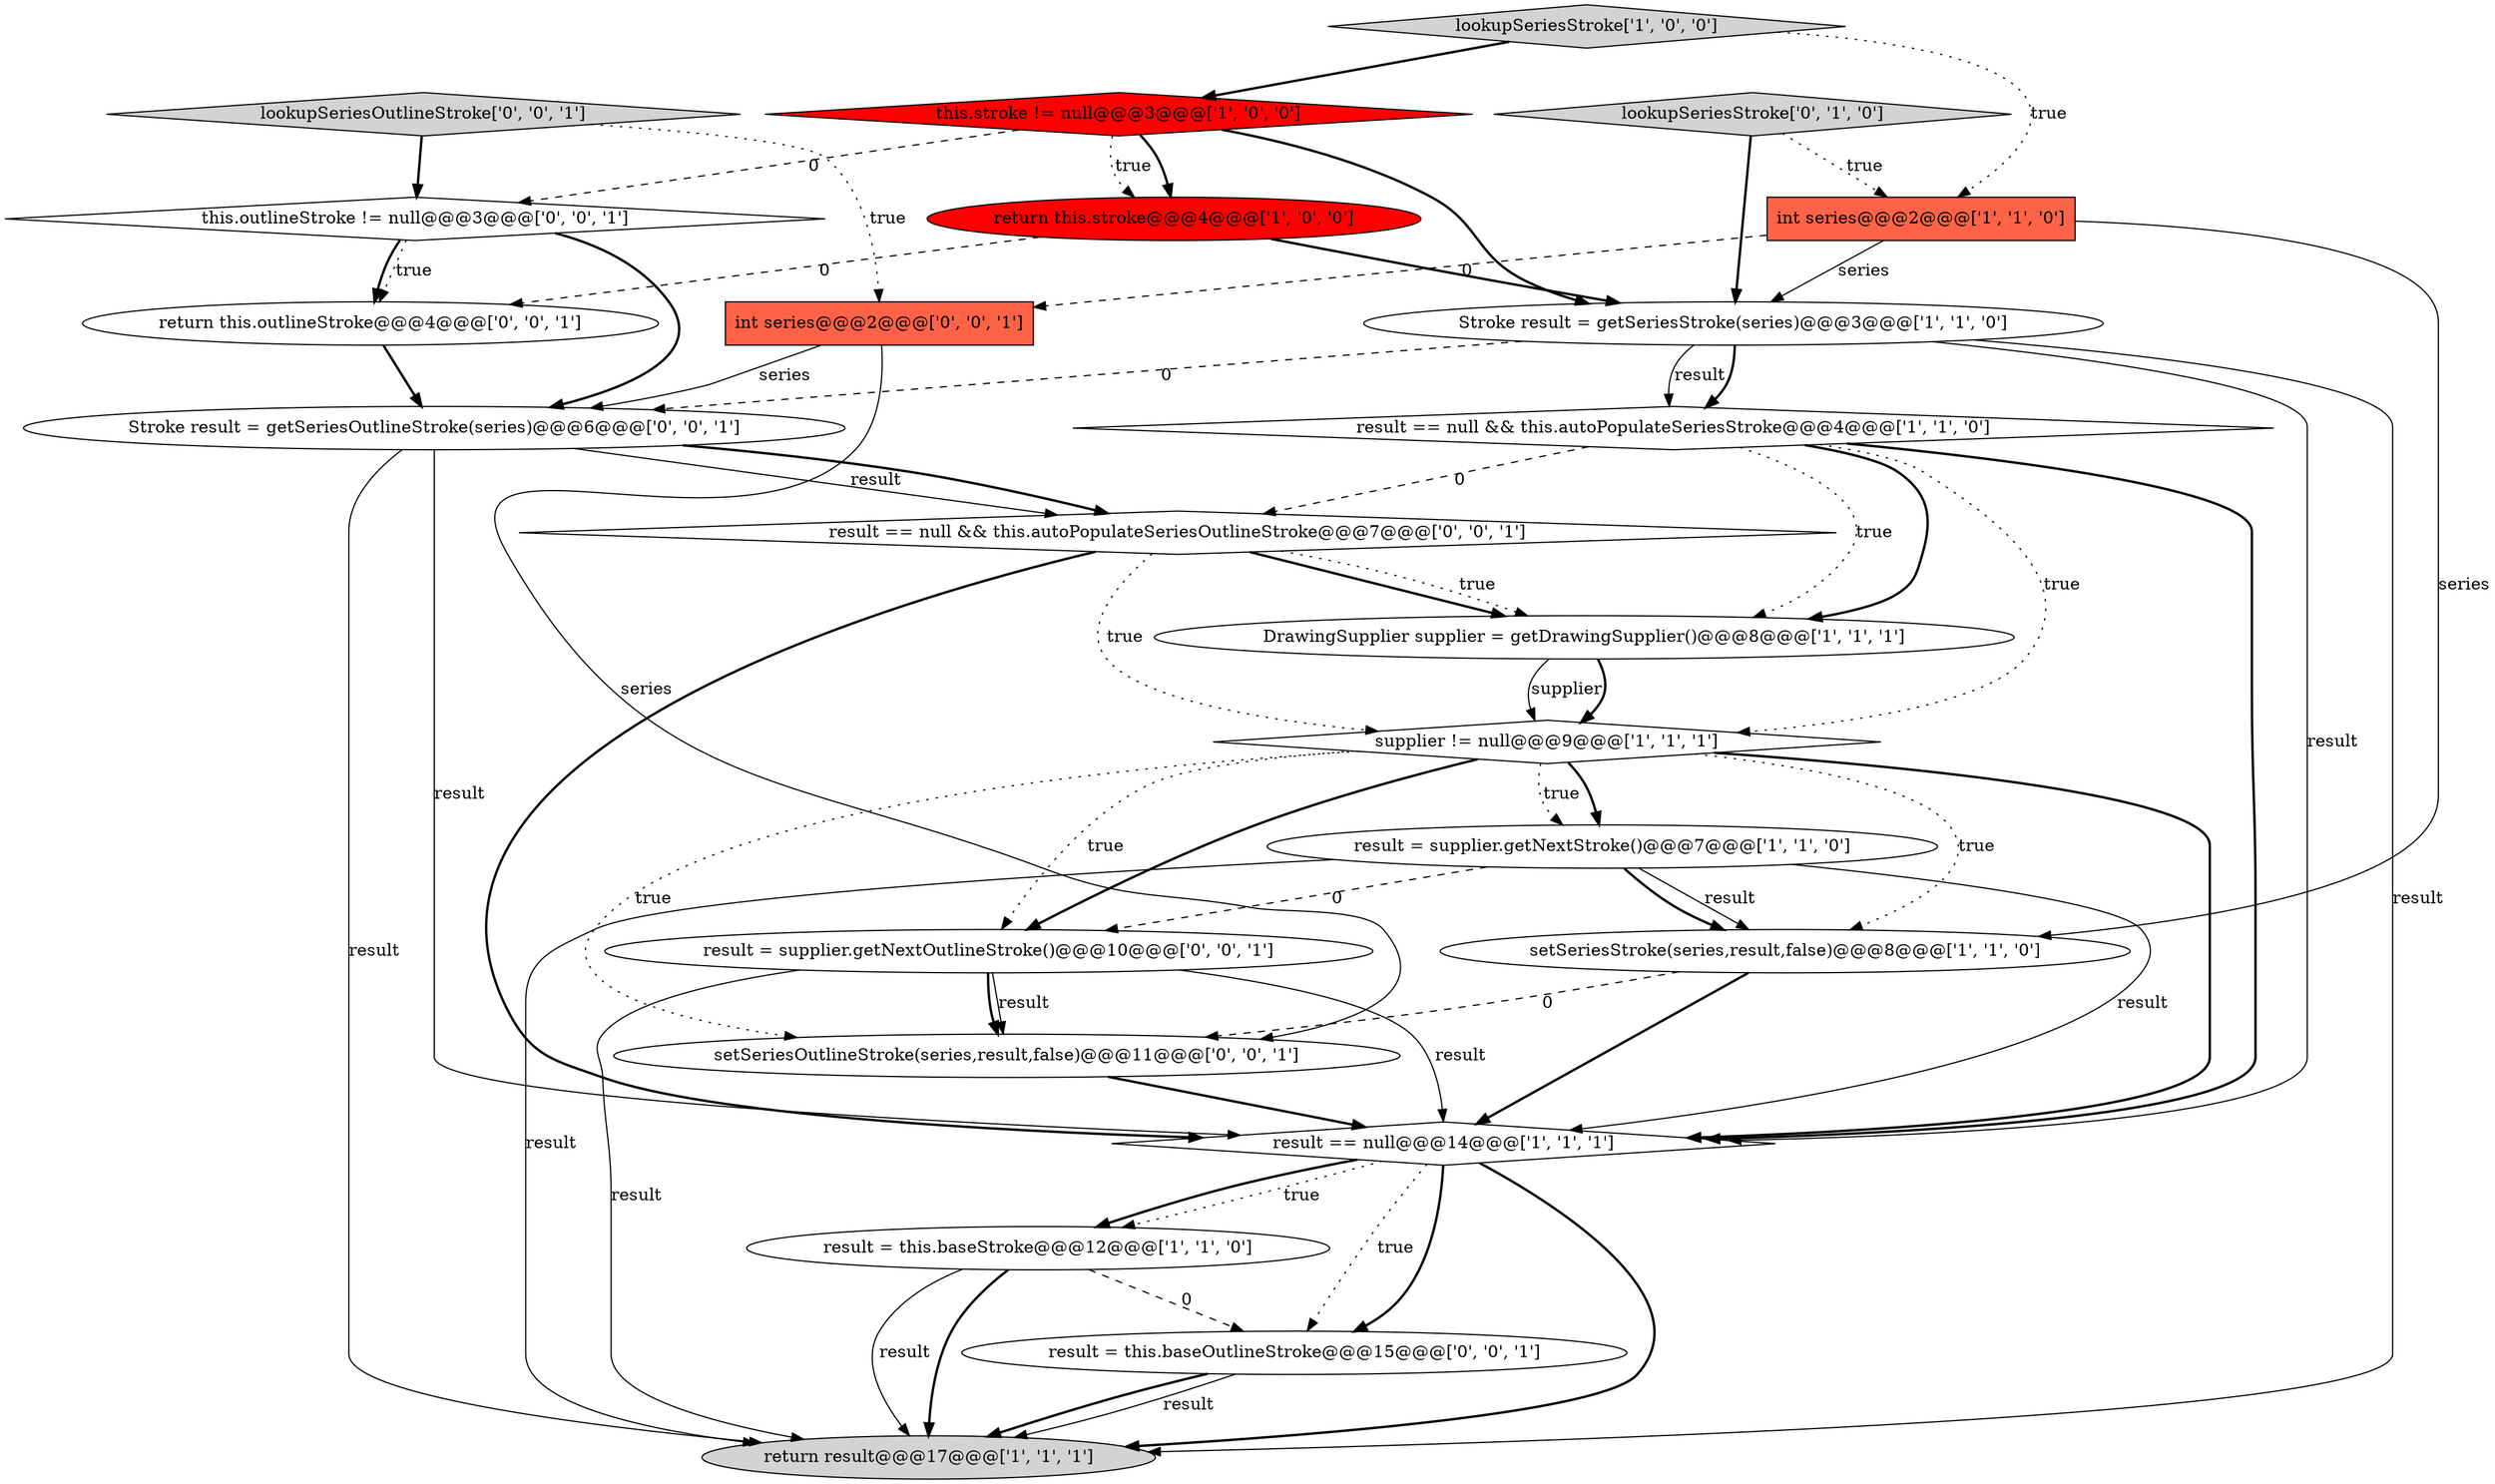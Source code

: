 digraph {
22 [style = filled, label = "this.outlineStroke != null@@@3@@@['0', '0', '1']", fillcolor = white, shape = diamond image = "AAA0AAABBB3BBB"];
17 [style = filled, label = "result = supplier.getNextOutlineStroke()@@@10@@@['0', '0', '1']", fillcolor = white, shape = ellipse image = "AAA0AAABBB3BBB"];
14 [style = filled, label = "return this.outlineStroke@@@4@@@['0', '0', '1']", fillcolor = white, shape = ellipse image = "AAA0AAABBB3BBB"];
4 [style = filled, label = "result = this.baseStroke@@@12@@@['1', '1', '0']", fillcolor = white, shape = ellipse image = "AAA0AAABBB1BBB"];
5 [style = filled, label = "int series@@@2@@@['1', '1', '0']", fillcolor = tomato, shape = box image = "AAA0AAABBB1BBB"];
20 [style = filled, label = "int series@@@2@@@['0', '0', '1']", fillcolor = tomato, shape = box image = "AAA0AAABBB3BBB"];
11 [style = filled, label = "supplier != null@@@9@@@['1', '1', '1']", fillcolor = white, shape = diamond image = "AAA0AAABBB1BBB"];
7 [style = filled, label = "lookupSeriesStroke['1', '0', '0']", fillcolor = lightgray, shape = diamond image = "AAA0AAABBB1BBB"];
16 [style = filled, label = "result = this.baseOutlineStroke@@@15@@@['0', '0', '1']", fillcolor = white, shape = ellipse image = "AAA0AAABBB3BBB"];
10 [style = filled, label = "return result@@@17@@@['1', '1', '1']", fillcolor = lightgray, shape = ellipse image = "AAA0AAABBB1BBB"];
19 [style = filled, label = "lookupSeriesOutlineStroke['0', '0', '1']", fillcolor = lightgray, shape = diamond image = "AAA0AAABBB3BBB"];
13 [style = filled, label = "lookupSeriesStroke['0', '1', '0']", fillcolor = lightgray, shape = diamond image = "AAA0AAABBB2BBB"];
2 [style = filled, label = "DrawingSupplier supplier = getDrawingSupplier()@@@8@@@['1', '1', '1']", fillcolor = white, shape = ellipse image = "AAA0AAABBB1BBB"];
15 [style = filled, label = "Stroke result = getSeriesOutlineStroke(series)@@@6@@@['0', '0', '1']", fillcolor = white, shape = ellipse image = "AAA0AAABBB3BBB"];
3 [style = filled, label = "return this.stroke@@@4@@@['1', '0', '0']", fillcolor = red, shape = ellipse image = "AAA1AAABBB1BBB"];
1 [style = filled, label = "result == null@@@14@@@['1', '1', '1']", fillcolor = white, shape = diamond image = "AAA0AAABBB1BBB"];
12 [style = filled, label = "Stroke result = getSeriesStroke(series)@@@3@@@['1', '1', '0']", fillcolor = white, shape = ellipse image = "AAA0AAABBB1BBB"];
18 [style = filled, label = "result == null && this.autoPopulateSeriesOutlineStroke@@@7@@@['0', '0', '1']", fillcolor = white, shape = diamond image = "AAA0AAABBB3BBB"];
0 [style = filled, label = "this.stroke != null@@@3@@@['1', '0', '0']", fillcolor = red, shape = diamond image = "AAA1AAABBB1BBB"];
9 [style = filled, label = "setSeriesStroke(series,result,false)@@@8@@@['1', '1', '0']", fillcolor = white, shape = ellipse image = "AAA0AAABBB1BBB"];
6 [style = filled, label = "result == null && this.autoPopulateSeriesStroke@@@4@@@['1', '1', '0']", fillcolor = white, shape = diamond image = "AAA0AAABBB1BBB"];
21 [style = filled, label = "setSeriesOutlineStroke(series,result,false)@@@11@@@['0', '0', '1']", fillcolor = white, shape = ellipse image = "AAA0AAABBB3BBB"];
8 [style = filled, label = "result = supplier.getNextStroke()@@@7@@@['1', '1', '0']", fillcolor = white, shape = ellipse image = "AAA0AAABBB1BBB"];
0->3 [style = bold, label=""];
4->10 [style = bold, label=""];
1->4 [style = bold, label=""];
22->15 [style = bold, label=""];
4->16 [style = dashed, label="0"];
5->12 [style = solid, label="series"];
8->10 [style = solid, label="result"];
15->1 [style = solid, label="result"];
11->1 [style = bold, label=""];
12->6 [style = solid, label="result"];
16->10 [style = bold, label=""];
19->20 [style = dotted, label="true"];
0->12 [style = bold, label=""];
11->17 [style = dotted, label="true"];
16->10 [style = solid, label="result"];
11->9 [style = dotted, label="true"];
13->5 [style = dotted, label="true"];
1->4 [style = dotted, label="true"];
7->0 [style = bold, label=""];
3->12 [style = bold, label=""];
15->18 [style = solid, label="result"];
18->2 [style = bold, label=""];
8->9 [style = solid, label="result"];
12->6 [style = bold, label=""];
15->18 [style = bold, label=""];
12->10 [style = solid, label="result"];
4->10 [style = solid, label="result"];
0->22 [style = dashed, label="0"];
22->14 [style = dotted, label="true"];
5->20 [style = dashed, label="0"];
5->9 [style = solid, label="series"];
17->10 [style = solid, label="result"];
7->5 [style = dotted, label="true"];
6->2 [style = bold, label=""];
6->18 [style = dashed, label="0"];
6->1 [style = bold, label=""];
18->11 [style = dotted, label="true"];
6->2 [style = dotted, label="true"];
13->12 [style = bold, label=""];
8->1 [style = solid, label="result"];
18->1 [style = bold, label=""];
9->21 [style = dashed, label="0"];
1->16 [style = bold, label=""];
15->10 [style = solid, label="result"];
20->21 [style = solid, label="series"];
2->11 [style = solid, label="supplier"];
21->1 [style = bold, label=""];
8->9 [style = bold, label=""];
12->1 [style = solid, label="result"];
12->15 [style = dashed, label="0"];
8->17 [style = dashed, label="0"];
11->8 [style = bold, label=""];
11->17 [style = bold, label=""];
11->8 [style = dotted, label="true"];
14->15 [style = bold, label=""];
1->16 [style = dotted, label="true"];
20->15 [style = solid, label="series"];
0->3 [style = dotted, label="true"];
6->11 [style = dotted, label="true"];
11->21 [style = dotted, label="true"];
3->14 [style = dashed, label="0"];
9->1 [style = bold, label=""];
22->14 [style = bold, label=""];
17->21 [style = solid, label="result"];
1->10 [style = bold, label=""];
19->22 [style = bold, label=""];
17->21 [style = bold, label=""];
2->11 [style = bold, label=""];
18->2 [style = dotted, label="true"];
17->1 [style = solid, label="result"];
}
